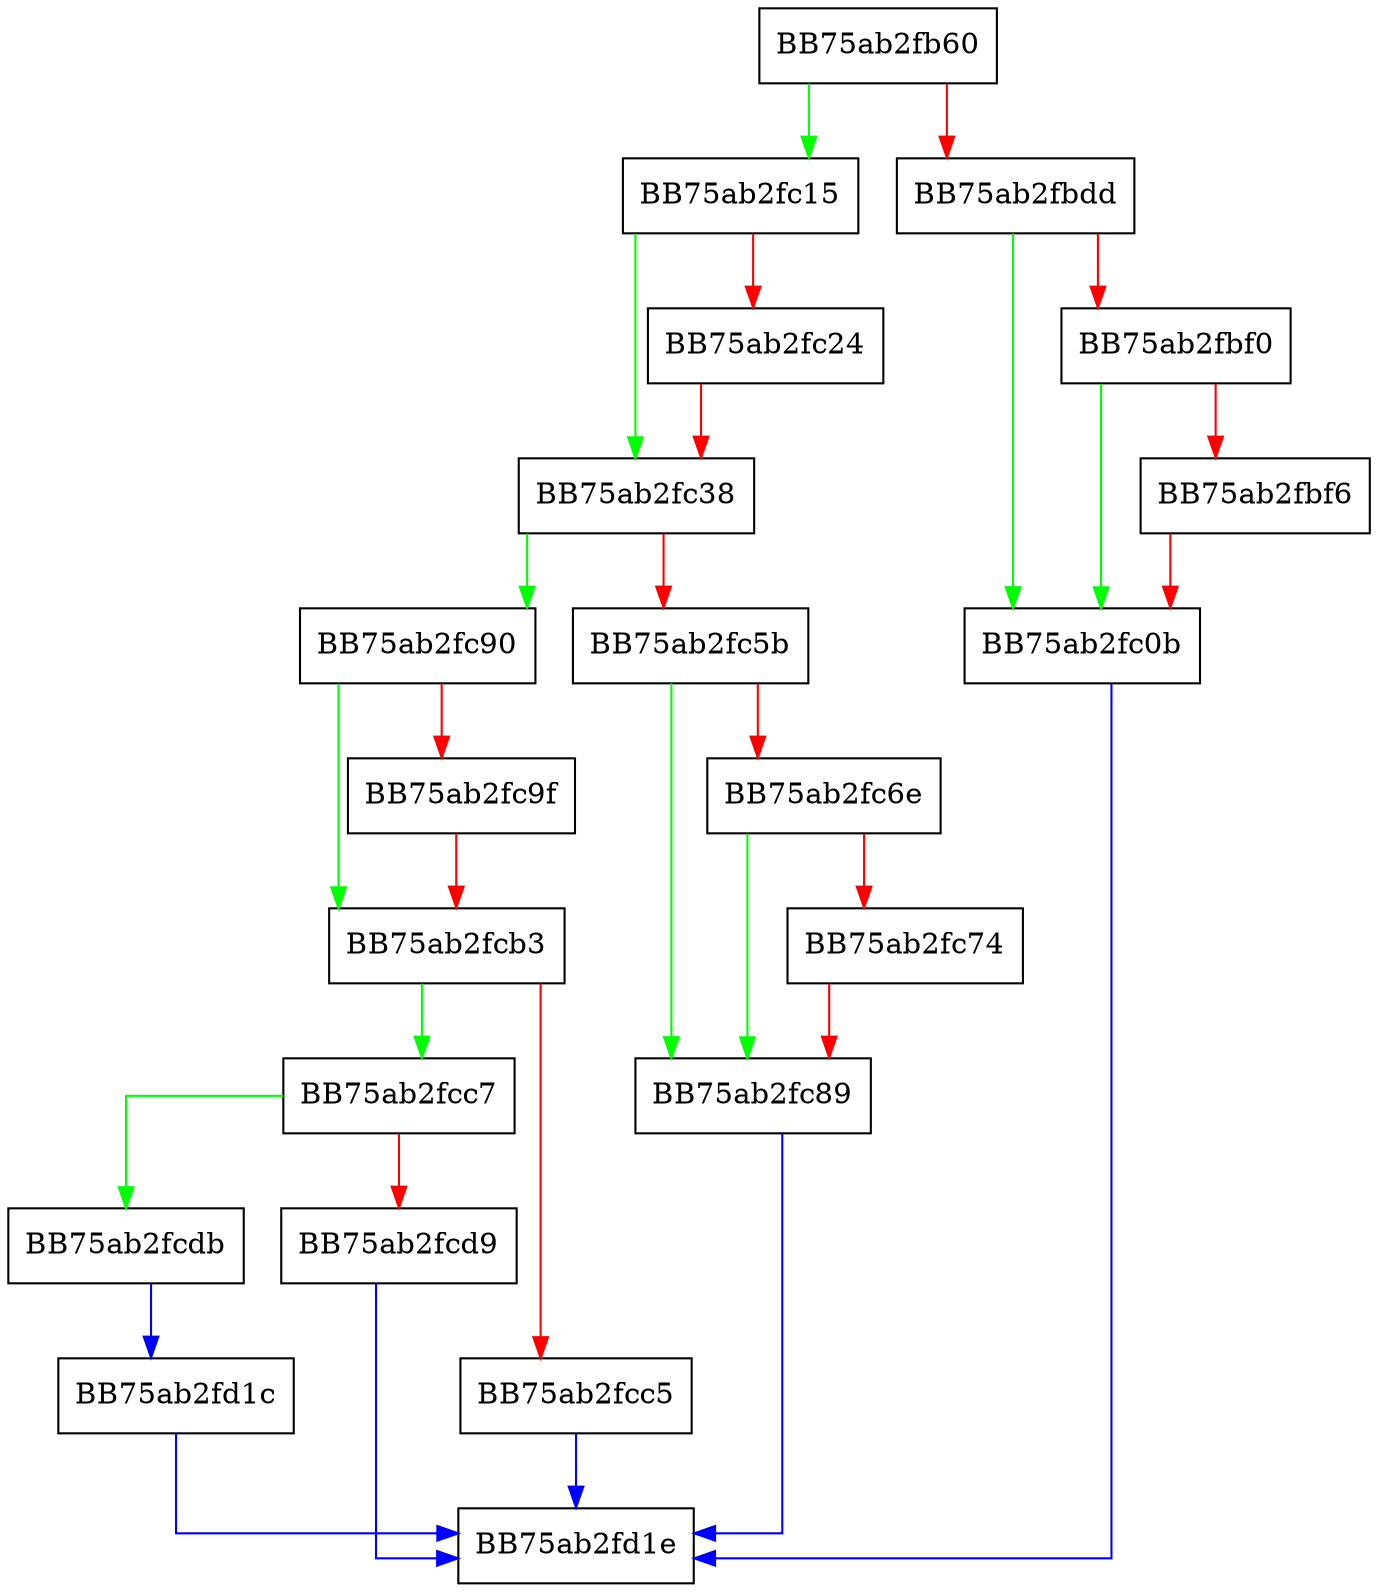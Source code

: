 digraph Validate {
  node [shape="box"];
  graph [splines=ortho];
  BB75ab2fb60 -> BB75ab2fc15 [color="green"];
  BB75ab2fb60 -> BB75ab2fbdd [color="red"];
  BB75ab2fbdd -> BB75ab2fc0b [color="green"];
  BB75ab2fbdd -> BB75ab2fbf0 [color="red"];
  BB75ab2fbf0 -> BB75ab2fc0b [color="green"];
  BB75ab2fbf0 -> BB75ab2fbf6 [color="red"];
  BB75ab2fbf6 -> BB75ab2fc0b [color="red"];
  BB75ab2fc0b -> BB75ab2fd1e [color="blue"];
  BB75ab2fc15 -> BB75ab2fc38 [color="green"];
  BB75ab2fc15 -> BB75ab2fc24 [color="red"];
  BB75ab2fc24 -> BB75ab2fc38 [color="red"];
  BB75ab2fc38 -> BB75ab2fc90 [color="green"];
  BB75ab2fc38 -> BB75ab2fc5b [color="red"];
  BB75ab2fc5b -> BB75ab2fc89 [color="green"];
  BB75ab2fc5b -> BB75ab2fc6e [color="red"];
  BB75ab2fc6e -> BB75ab2fc89 [color="green"];
  BB75ab2fc6e -> BB75ab2fc74 [color="red"];
  BB75ab2fc74 -> BB75ab2fc89 [color="red"];
  BB75ab2fc89 -> BB75ab2fd1e [color="blue"];
  BB75ab2fc90 -> BB75ab2fcb3 [color="green"];
  BB75ab2fc90 -> BB75ab2fc9f [color="red"];
  BB75ab2fc9f -> BB75ab2fcb3 [color="red"];
  BB75ab2fcb3 -> BB75ab2fcc7 [color="green"];
  BB75ab2fcb3 -> BB75ab2fcc5 [color="red"];
  BB75ab2fcc5 -> BB75ab2fd1e [color="blue"];
  BB75ab2fcc7 -> BB75ab2fcdb [color="green"];
  BB75ab2fcc7 -> BB75ab2fcd9 [color="red"];
  BB75ab2fcd9 -> BB75ab2fd1e [color="blue"];
  BB75ab2fcdb -> BB75ab2fd1c [color="blue"];
  BB75ab2fd1c -> BB75ab2fd1e [color="blue"];
}